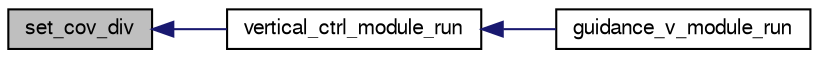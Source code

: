 digraph "set_cov_div"
{
  edge [fontname="FreeSans",fontsize="10",labelfontname="FreeSans",labelfontsize="10"];
  node [fontname="FreeSans",fontsize="10",shape=record];
  rankdir="LR";
  Node1 [label="set_cov_div",height=0.2,width=0.4,color="black", fillcolor="grey75", style="filled", fontcolor="black"];
  Node1 -> Node2 [dir="back",color="midnightblue",fontsize="10",style="solid",fontname="FreeSans"];
  Node2 [label="vertical_ctrl_module_run",height=0.2,width=0.4,color="black", fillcolor="white", style="filled",URL="$optical__flow__hover_8c.html#a9628e4f2b9a046bb7ff80c208ab85daa",tooltip="Run the vertical optical flow hover module. "];
  Node2 -> Node3 [dir="back",color="midnightblue",fontsize="10",style="solid",fontname="FreeSans"];
  Node3 [label="guidance_v_module_run",height=0.2,width=0.4,color="black", fillcolor="white", style="filled",URL="$vertical__ctrl__module__demo_8h.html#a24ef9289dfa15084a7457a97ad7632c8"];
}
